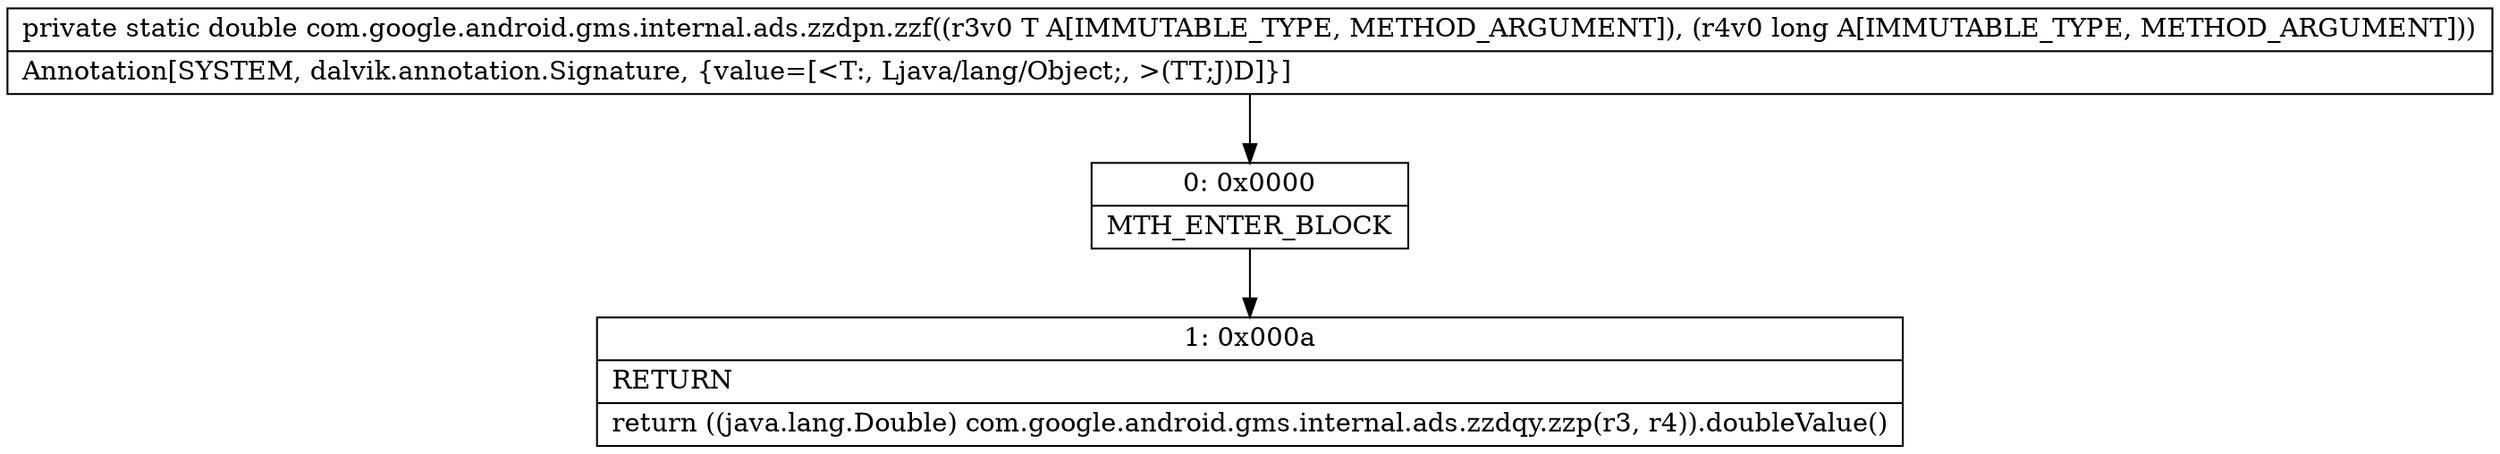 digraph "CFG forcom.google.android.gms.internal.ads.zzdpn.zzf(Ljava\/lang\/Object;J)D" {
Node_0 [shape=record,label="{0\:\ 0x0000|MTH_ENTER_BLOCK\l}"];
Node_1 [shape=record,label="{1\:\ 0x000a|RETURN\l|return ((java.lang.Double) com.google.android.gms.internal.ads.zzdqy.zzp(r3, r4)).doubleValue()\l}"];
MethodNode[shape=record,label="{private static double com.google.android.gms.internal.ads.zzdpn.zzf((r3v0 T A[IMMUTABLE_TYPE, METHOD_ARGUMENT]), (r4v0 long A[IMMUTABLE_TYPE, METHOD_ARGUMENT]))  | Annotation[SYSTEM, dalvik.annotation.Signature, \{value=[\<T:, Ljava\/lang\/Object;, \>(TT;J)D]\}]\l}"];
MethodNode -> Node_0;
Node_0 -> Node_1;
}

